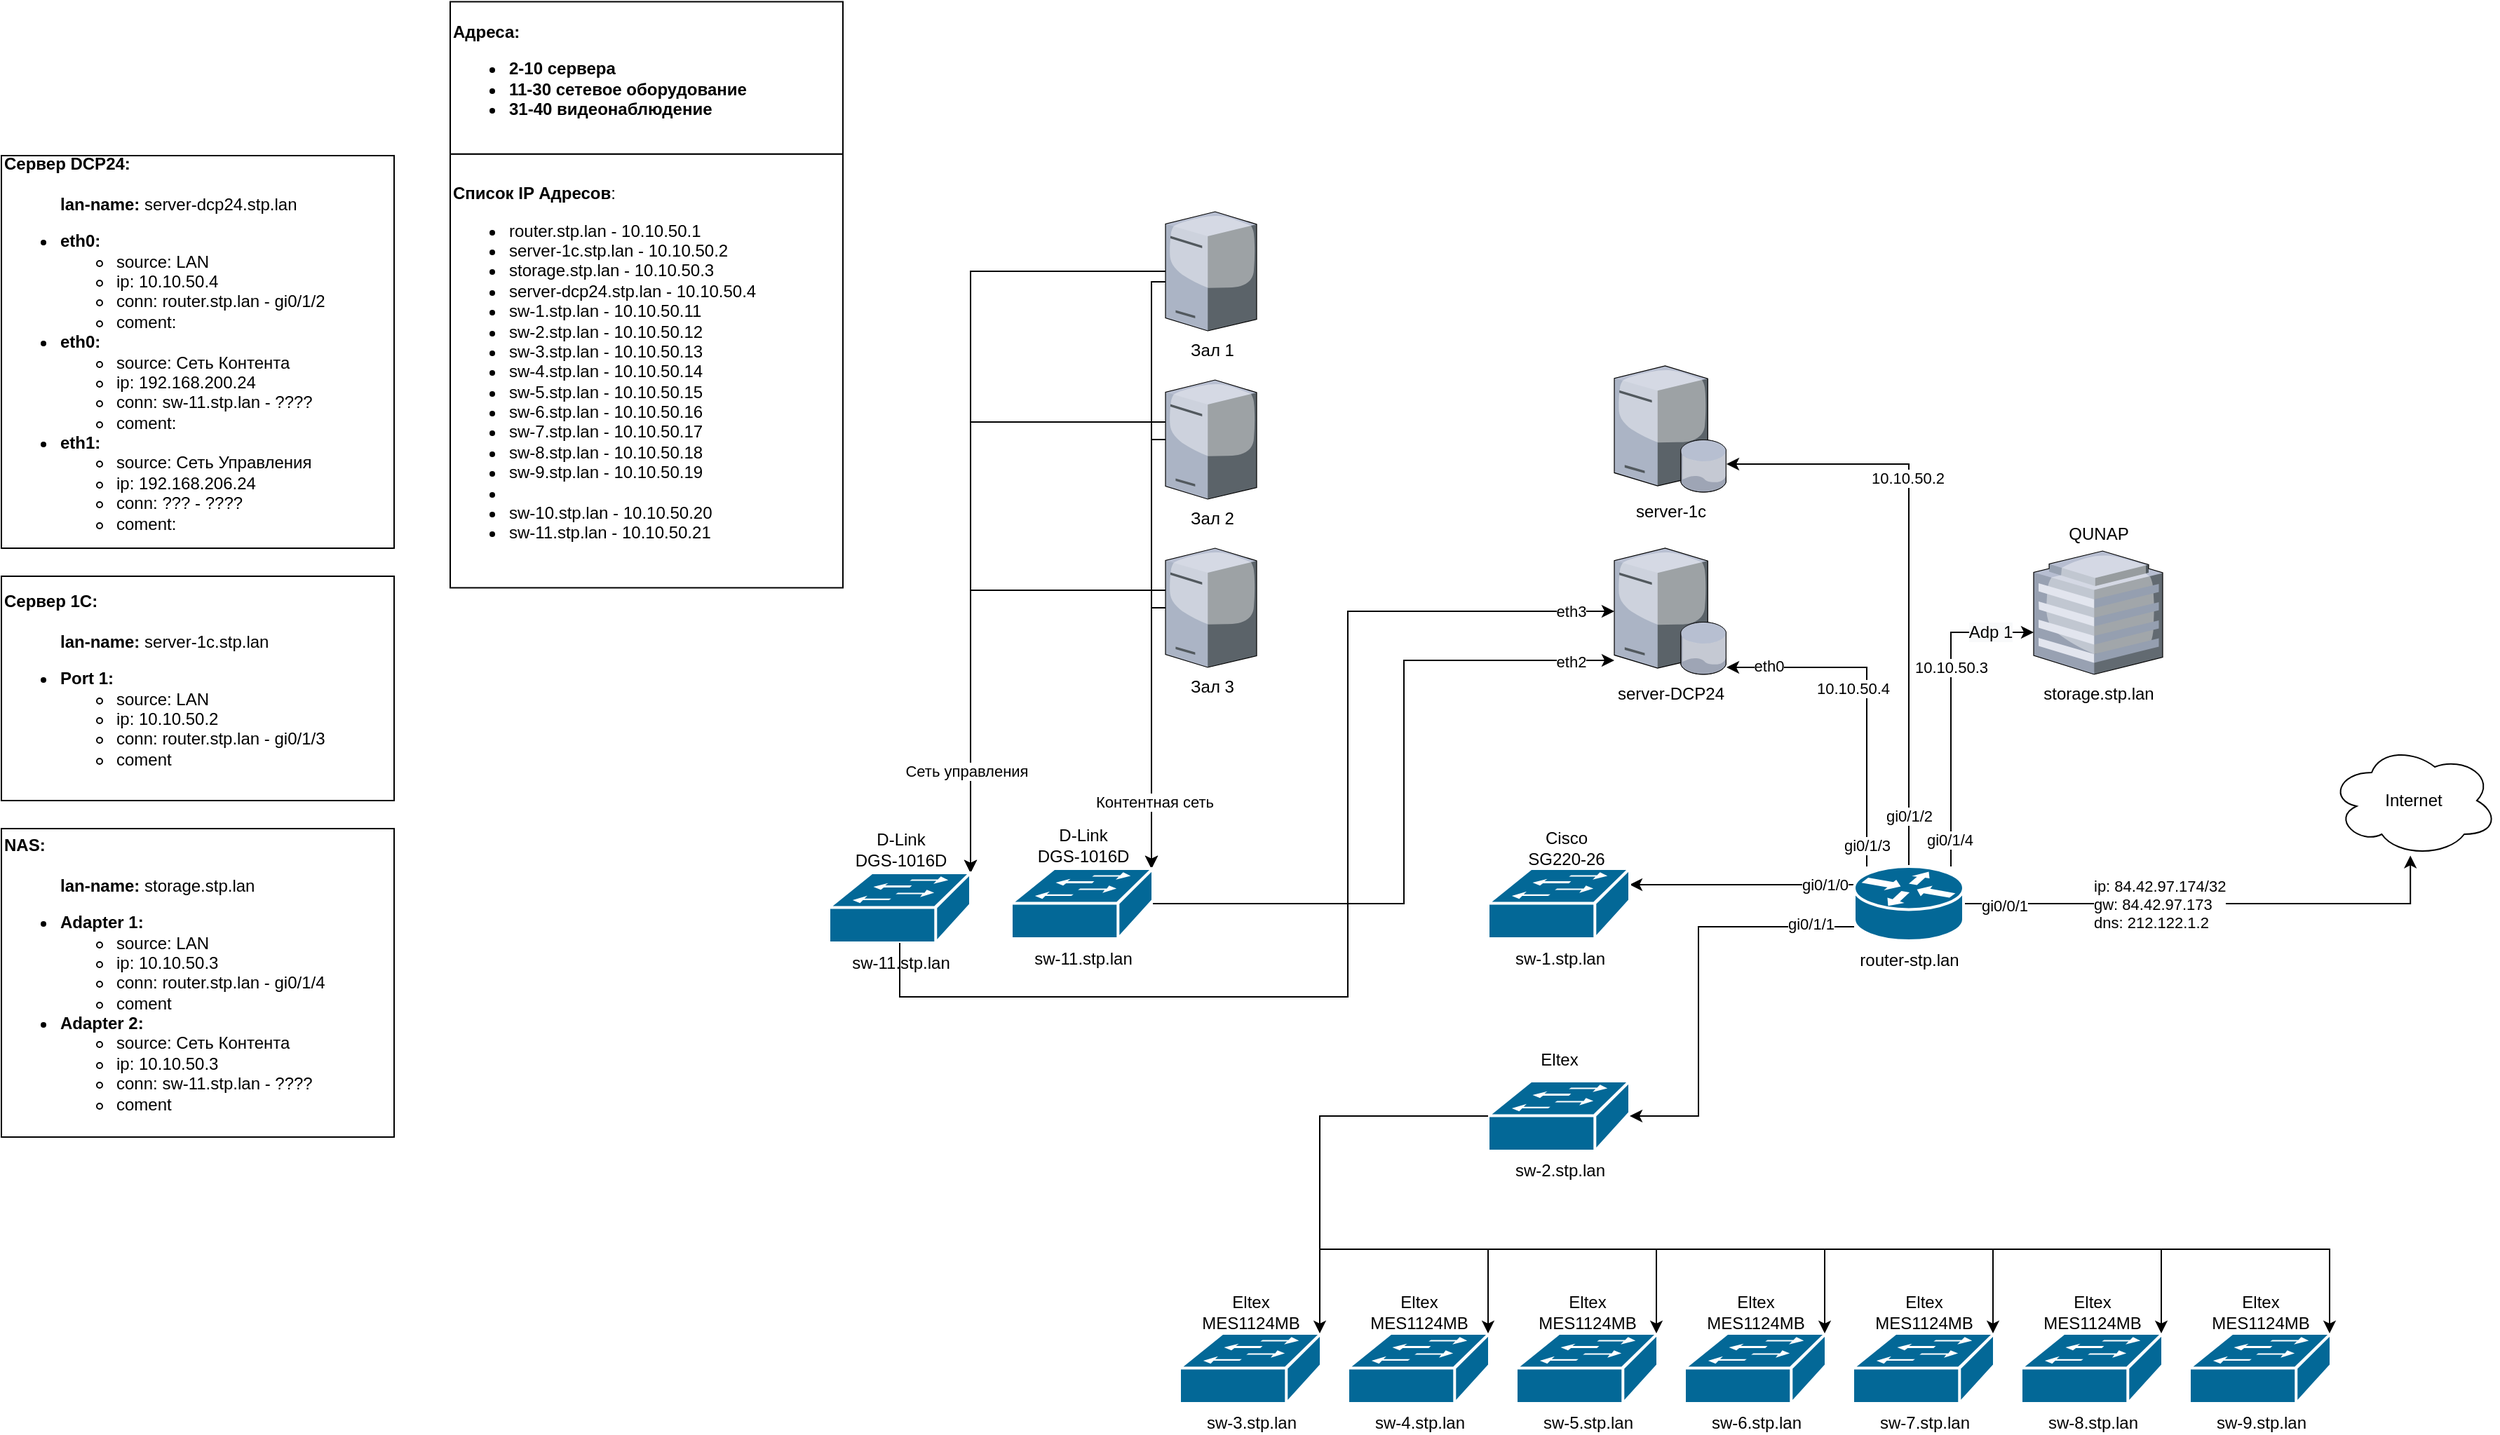 <mxfile version="15.5.6" type="github">
  <diagram id="jK6_b75PUJQNhEmS_nUD" name="Page-1">
    <mxGraphModel dx="2467" dy="1572" grid="0" gridSize="10" guides="1" tooltips="1" connect="1" arrows="1" fold="1" page="1" pageScale="1" pageWidth="827" pageHeight="1169" math="0" shadow="0">
      <root>
        <mxCell id="0" />
        <mxCell id="1" parent="0" />
        <mxCell id="kUa1aifaIumlGkmkmH_S-2" style="edgeStyle=orthogonalEdgeStyle;rounded=0;orthogonalLoop=1;jettySize=auto;html=1;entryX=0.48;entryY=0.99;entryDx=0;entryDy=0;entryPerimeter=0;" edge="1" parent="1" source="mRdu22Ob3dlRshEJ7SqW-1" target="kUa1aifaIumlGkmkmH_S-1">
          <mxGeometry relative="1" as="geometry" />
        </mxCell>
        <mxCell id="kUa1aifaIumlGkmkmH_S-3" value="gi0/0/1" style="edgeLabel;html=1;align=center;verticalAlign=middle;resizable=0;points=[];" vertex="1" connectable="0" parent="kUa1aifaIumlGkmkmH_S-2">
          <mxGeometry x="-0.836" y="-1" relative="1" as="geometry">
            <mxPoint as="offset" />
          </mxGeometry>
        </mxCell>
        <mxCell id="kUa1aifaIumlGkmkmH_S-12" value="ip: 84.42.97.174/32&lt;br&gt;gw: 84.42.97.173&lt;br&gt;dns: 212.122.1.2" style="edgeLabel;html=1;align=left;verticalAlign=middle;resizable=0;points=[];" vertex="1" connectable="0" parent="kUa1aifaIumlGkmkmH_S-2">
          <mxGeometry x="-0.355" relative="1" as="geometry">
            <mxPoint x="-23" as="offset" />
          </mxGeometry>
        </mxCell>
        <mxCell id="kUa1aifaIumlGkmkmH_S-6" style="edgeStyle=orthogonalEdgeStyle;rounded=0;orthogonalLoop=1;jettySize=auto;html=1;" edge="1" parent="1" source="mRdu22Ob3dlRshEJ7SqW-1" target="kUa1aifaIumlGkmkmH_S-4">
          <mxGeometry relative="1" as="geometry">
            <Array as="points">
              <mxPoint x="400" y="-20" />
            </Array>
          </mxGeometry>
        </mxCell>
        <mxCell id="kUa1aifaIumlGkmkmH_S-8" value="10.10.50.2" style="edgeLabel;html=1;align=center;verticalAlign=middle;resizable=0;points=[];" vertex="1" connectable="0" parent="kUa1aifaIumlGkmkmH_S-6">
          <mxGeometry x="0.67" y="2" relative="1" as="geometry">
            <mxPoint x="60" y="8" as="offset" />
          </mxGeometry>
        </mxCell>
        <mxCell id="kUa1aifaIumlGkmkmH_S-11" value="gi0/1/2" style="edgeLabel;html=1;align=center;verticalAlign=middle;resizable=0;points=[];" vertex="1" connectable="0" parent="kUa1aifaIumlGkmkmH_S-6">
          <mxGeometry x="-0.896" y="2" relative="1" as="geometry">
            <mxPoint x="2" y="-15" as="offset" />
          </mxGeometry>
        </mxCell>
        <mxCell id="kUa1aifaIumlGkmkmH_S-7" style="edgeStyle=orthogonalEdgeStyle;rounded=0;orthogonalLoop=1;jettySize=auto;html=1;" edge="1" parent="1" source="mRdu22Ob3dlRshEJ7SqW-1" target="kUa1aifaIumlGkmkmH_S-5">
          <mxGeometry relative="1" as="geometry">
            <Array as="points">
              <mxPoint x="370" y="125" />
            </Array>
          </mxGeometry>
        </mxCell>
        <mxCell id="kUa1aifaIumlGkmkmH_S-10" value="gi0/1/3" style="edgeLabel;html=1;align=center;verticalAlign=middle;resizable=0;points=[];" vertex="1" connectable="0" parent="kUa1aifaIumlGkmkmH_S-7">
          <mxGeometry x="-0.878" relative="1" as="geometry">
            <mxPoint as="offset" />
          </mxGeometry>
        </mxCell>
        <mxCell id="kUa1aifaIumlGkmkmH_S-14" value="eth0" style="edgeLabel;html=1;align=center;verticalAlign=middle;resizable=0;points=[];" vertex="1" connectable="0" parent="kUa1aifaIumlGkmkmH_S-7">
          <mxGeometry x="0.829" y="-1" relative="1" as="geometry">
            <mxPoint x="9" as="offset" />
          </mxGeometry>
        </mxCell>
        <mxCell id="kUa1aifaIumlGkmkmH_S-15" value="10.10.50.4" style="edgeLabel;html=1;align=center;verticalAlign=middle;resizable=0;points=[];" vertex="1" connectable="0" parent="kUa1aifaIumlGkmkmH_S-7">
          <mxGeometry x="-0.106" y="-3" relative="1" as="geometry">
            <mxPoint x="-13" y="-19" as="offset" />
          </mxGeometry>
        </mxCell>
        <mxCell id="kUa1aifaIumlGkmkmH_S-13" style="edgeStyle=orthogonalEdgeStyle;rounded=0;orthogonalLoop=1;jettySize=auto;html=1;" edge="1" parent="1" source="mRdu22Ob3dlRshEJ7SqW-1" target="mRdu22Ob3dlRshEJ7SqW-2">
          <mxGeometry relative="1" as="geometry">
            <Array as="points">
              <mxPoint x="280" y="280" />
              <mxPoint x="280" y="280" />
            </Array>
          </mxGeometry>
        </mxCell>
        <mxCell id="kUa1aifaIumlGkmkmH_S-42" value="gi0/1/0" style="edgeLabel;html=1;align=center;verticalAlign=middle;resizable=0;points=[];" vertex="1" connectable="0" parent="kUa1aifaIumlGkmkmH_S-13">
          <mxGeometry x="-0.801" y="-2" relative="1" as="geometry">
            <mxPoint x="-5" y="2" as="offset" />
          </mxGeometry>
        </mxCell>
        <mxCell id="kUa1aifaIumlGkmkmH_S-48" style="edgeStyle=orthogonalEdgeStyle;rounded=0;orthogonalLoop=1;jettySize=auto;html=1;" edge="1" parent="1" source="mRdu22Ob3dlRshEJ7SqW-1" target="kUa1aifaIumlGkmkmH_S-46">
          <mxGeometry relative="1" as="geometry">
            <Array as="points">
              <mxPoint x="250" y="310" />
            </Array>
          </mxGeometry>
        </mxCell>
        <mxCell id="kUa1aifaIumlGkmkmH_S-49" value="gi0/1/1" style="edgeLabel;html=1;align=center;verticalAlign=middle;resizable=0;points=[];" vertex="1" connectable="0" parent="kUa1aifaIumlGkmkmH_S-48">
          <mxGeometry x="-0.787" y="-2" relative="1" as="geometry">
            <mxPoint as="offset" />
          </mxGeometry>
        </mxCell>
        <mxCell id="kUa1aifaIumlGkmkmH_S-102" style="edgeStyle=orthogonalEdgeStyle;rounded=0;orthogonalLoop=1;jettySize=auto;html=1;" edge="1" parent="1" source="mRdu22Ob3dlRshEJ7SqW-1" target="kUa1aifaIumlGkmkmH_S-101">
          <mxGeometry relative="1" as="geometry">
            <Array as="points">
              <mxPoint x="430" y="100" />
            </Array>
          </mxGeometry>
        </mxCell>
        <mxCell id="kUa1aifaIumlGkmkmH_S-103" value="gi0/1/4" style="edgeLabel;html=1;align=center;verticalAlign=middle;resizable=0;points=[];" vertex="1" connectable="0" parent="kUa1aifaIumlGkmkmH_S-102">
          <mxGeometry x="-0.828" y="1" relative="1" as="geometry">
            <mxPoint as="offset" />
          </mxGeometry>
        </mxCell>
        <mxCell id="kUa1aifaIumlGkmkmH_S-104" value="10.10.50.3" style="edgeLabel;html=1;align=center;verticalAlign=middle;resizable=0;points=[];" vertex="1" connectable="0" parent="kUa1aifaIumlGkmkmH_S-102">
          <mxGeometry x="0.257" relative="1" as="geometry">
            <mxPoint as="offset" />
          </mxGeometry>
        </mxCell>
        <mxCell id="kUa1aifaIumlGkmkmH_S-108" value="&lt;span style=&quot;font-size: 12px ; text-align: left ; background-color: rgb(248 , 249 , 250)&quot;&gt;Adp 1&lt;/span&gt;" style="edgeLabel;html=1;align=center;verticalAlign=middle;resizable=0;points=[];" vertex="1" connectable="0" parent="kUa1aifaIumlGkmkmH_S-102">
          <mxGeometry x="0.631" relative="1" as="geometry">
            <mxPoint x="10" as="offset" />
          </mxGeometry>
        </mxCell>
        <mxCell id="mRdu22Ob3dlRshEJ7SqW-1" value="router-stp.lan" style="shape=mxgraph.cisco.routers.router;sketch=0;html=1;pointerEvents=1;dashed=0;fillColor=#036897;strokeColor=#ffffff;strokeWidth=2;verticalLabelPosition=bottom;verticalAlign=top;align=center;outlineConnect=0;" parent="1" vertex="1">
          <mxGeometry x="361" y="267" width="78" height="53" as="geometry" />
        </mxCell>
        <mxCell id="kUa1aifaIumlGkmkmH_S-28" style="edgeStyle=orthogonalEdgeStyle;rounded=0;orthogonalLoop=1;jettySize=auto;html=1;" edge="1" parent="1" source="mRdu22Ob3dlRshEJ7SqW-13" target="kUa1aifaIumlGkmkmH_S-5">
          <mxGeometry relative="1" as="geometry">
            <Array as="points">
              <mxPoint x="40" y="293" />
              <mxPoint x="40" y="120" />
            </Array>
          </mxGeometry>
        </mxCell>
        <mxCell id="kUa1aifaIumlGkmkmH_S-29" value="eth2" style="edgeLabel;html=1;align=center;verticalAlign=middle;resizable=0;points=[];" vertex="1" connectable="0" parent="kUa1aifaIumlGkmkmH_S-28">
          <mxGeometry x="0.875" y="-1" relative="1" as="geometry">
            <mxPoint as="offset" />
          </mxGeometry>
        </mxCell>
        <mxCell id="kUa1aifaIumlGkmkmH_S-1" value="Internet" style="ellipse;shape=cloud;whiteSpace=wrap;html=1;" vertex="1" parent="1">
          <mxGeometry x="700" y="180" width="120" height="80" as="geometry" />
        </mxCell>
        <mxCell id="kUa1aifaIumlGkmkmH_S-4" value="server-1c" style="verticalLabelPosition=bottom;sketch=0;aspect=fixed;html=1;verticalAlign=top;strokeColor=none;align=center;outlineConnect=0;shape=mxgraph.citrix.database_server;" vertex="1" parent="1">
          <mxGeometry x="190" y="-90" width="80" height="90" as="geometry" />
        </mxCell>
        <mxCell id="kUa1aifaIumlGkmkmH_S-5" value="server-DCP24" style="verticalLabelPosition=bottom;sketch=0;aspect=fixed;html=1;verticalAlign=top;strokeColor=none;align=center;outlineConnect=0;shape=mxgraph.citrix.database_server;" vertex="1" parent="1">
          <mxGeometry x="190" y="40" width="80" height="90" as="geometry" />
        </mxCell>
        <mxCell id="kUa1aifaIumlGkmkmH_S-25" style="edgeStyle=orthogonalEdgeStyle;rounded=0;orthogonalLoop=1;jettySize=auto;html=1;" edge="1" parent="1" source="kUa1aifaIumlGkmkmH_S-19" target="mRdu22Ob3dlRshEJ7SqW-13">
          <mxGeometry relative="1" as="geometry">
            <Array as="points">
              <mxPoint x="-140" y="-150" />
            </Array>
          </mxGeometry>
        </mxCell>
        <mxCell id="kUa1aifaIumlGkmkmH_S-89" style="edgeStyle=orthogonalEdgeStyle;rounded=0;orthogonalLoop=1;jettySize=auto;html=1;entryX=1;entryY=0;entryDx=0;entryDy=0;entryPerimeter=0;" edge="1" parent="1" source="kUa1aifaIumlGkmkmH_S-19" target="kUa1aifaIumlGkmkmH_S-86">
          <mxGeometry relative="1" as="geometry" />
        </mxCell>
        <mxCell id="kUa1aifaIumlGkmkmH_S-19" value="Зал 1" style="verticalLabelPosition=bottom;sketch=0;aspect=fixed;html=1;verticalAlign=top;strokeColor=none;align=center;outlineConnect=0;shape=mxgraph.citrix.tower_server;" vertex="1" parent="1">
          <mxGeometry x="-130" y="-200" width="65" height="85" as="geometry" />
        </mxCell>
        <mxCell id="kUa1aifaIumlGkmkmH_S-84" style="edgeStyle=orthogonalEdgeStyle;rounded=0;orthogonalLoop=1;jettySize=auto;html=1;" edge="1" parent="1" source="kUa1aifaIumlGkmkmH_S-20" target="mRdu22Ob3dlRshEJ7SqW-13">
          <mxGeometry relative="1" as="geometry">
            <Array as="points">
              <mxPoint x="-140" y="-37" />
            </Array>
          </mxGeometry>
        </mxCell>
        <mxCell id="kUa1aifaIumlGkmkmH_S-90" style="edgeStyle=orthogonalEdgeStyle;rounded=0;orthogonalLoop=1;jettySize=auto;html=1;entryX=1;entryY=0;entryDx=0;entryDy=0;entryPerimeter=0;" edge="1" parent="1" source="kUa1aifaIumlGkmkmH_S-20" target="kUa1aifaIumlGkmkmH_S-86">
          <mxGeometry relative="1" as="geometry">
            <Array as="points">
              <mxPoint x="-269" y="-50" />
            </Array>
          </mxGeometry>
        </mxCell>
        <mxCell id="kUa1aifaIumlGkmkmH_S-20" value="Зал 2" style="verticalLabelPosition=bottom;sketch=0;aspect=fixed;html=1;verticalAlign=top;strokeColor=none;align=center;outlineConnect=0;shape=mxgraph.citrix.tower_server;" vertex="1" parent="1">
          <mxGeometry x="-130" y="-80" width="65" height="85" as="geometry" />
        </mxCell>
        <mxCell id="kUa1aifaIumlGkmkmH_S-27" style="edgeStyle=orthogonalEdgeStyle;rounded=0;orthogonalLoop=1;jettySize=auto;html=1;" edge="1" parent="1" source="kUa1aifaIumlGkmkmH_S-21" target="mRdu22Ob3dlRshEJ7SqW-13">
          <mxGeometry relative="1" as="geometry">
            <Array as="points">
              <mxPoint x="-140" y="83" />
            </Array>
          </mxGeometry>
        </mxCell>
        <mxCell id="kUa1aifaIumlGkmkmH_S-88" value="Контентная сеть" style="edgeLabel;html=1;align=center;verticalAlign=middle;resizable=0;points=[];" vertex="1" connectable="0" parent="kUa1aifaIumlGkmkmH_S-27">
          <mxGeometry x="0.505" y="2" relative="1" as="geometry">
            <mxPoint y="1" as="offset" />
          </mxGeometry>
        </mxCell>
        <mxCell id="kUa1aifaIumlGkmkmH_S-91" style="edgeStyle=orthogonalEdgeStyle;rounded=0;orthogonalLoop=1;jettySize=auto;html=1;entryX=1;entryY=0;entryDx=0;entryDy=0;entryPerimeter=0;" edge="1" parent="1" source="kUa1aifaIumlGkmkmH_S-21" target="kUa1aifaIumlGkmkmH_S-86">
          <mxGeometry relative="1" as="geometry">
            <Array as="points">
              <mxPoint x="-269" y="70" />
            </Array>
          </mxGeometry>
        </mxCell>
        <mxCell id="kUa1aifaIumlGkmkmH_S-93" value="Сеть управления" style="edgeLabel;html=1;align=center;verticalAlign=middle;resizable=0;points=[];" vertex="1" connectable="0" parent="kUa1aifaIumlGkmkmH_S-91">
          <mxGeometry x="0.564" y="-3" relative="1" as="geometry">
            <mxPoint y="1" as="offset" />
          </mxGeometry>
        </mxCell>
        <mxCell id="kUa1aifaIumlGkmkmH_S-21" value="Зал 3" style="verticalLabelPosition=bottom;sketch=0;aspect=fixed;html=1;verticalAlign=top;strokeColor=none;align=center;outlineConnect=0;shape=mxgraph.citrix.tower_server;" vertex="1" parent="1">
          <mxGeometry x="-130" y="40" width="65" height="85" as="geometry" />
        </mxCell>
        <mxCell id="kUa1aifaIumlGkmkmH_S-43" value="" style="group" vertex="1" connectable="0" parent="1">
          <mxGeometry x="100" y="238.5" width="101" height="80" as="geometry" />
        </mxCell>
        <mxCell id="mRdu22Ob3dlRshEJ7SqW-2" value="sw-1.stp.lan" style="shape=mxgraph.cisco.switches.workgroup_switch;sketch=0;html=1;pointerEvents=1;dashed=0;fillColor=#036897;strokeColor=#ffffff;strokeWidth=2;verticalLabelPosition=bottom;verticalAlign=top;align=center;outlineConnect=0;" parent="kUa1aifaIumlGkmkmH_S-43" vertex="1">
          <mxGeometry y="30" width="101" height="50" as="geometry" />
        </mxCell>
        <mxCell id="kUa1aifaIumlGkmkmH_S-39" value="Cisco&lt;br&gt;SG220-26" style="text;html=1;strokeColor=none;fillColor=none;align=center;verticalAlign=middle;whiteSpace=wrap;rounded=0;" vertex="1" parent="kUa1aifaIumlGkmkmH_S-43">
          <mxGeometry x="20.5" width="69.5" height="30" as="geometry" />
        </mxCell>
        <mxCell id="kUa1aifaIumlGkmkmH_S-45" value="" style="group" vertex="1" connectable="0" parent="1">
          <mxGeometry x="100" y="390" width="101" height="80" as="geometry" />
        </mxCell>
        <mxCell id="kUa1aifaIumlGkmkmH_S-46" value="sw-2.stp.lan" style="shape=mxgraph.cisco.switches.workgroup_switch;sketch=0;html=1;pointerEvents=1;dashed=0;fillColor=#036897;strokeColor=#ffffff;strokeWidth=2;verticalLabelPosition=bottom;verticalAlign=top;align=center;outlineConnect=0;" vertex="1" parent="kUa1aifaIumlGkmkmH_S-45">
          <mxGeometry y="30" width="101" height="50" as="geometry" />
        </mxCell>
        <mxCell id="kUa1aifaIumlGkmkmH_S-47" value="Eltex" style="text;html=1;strokeColor=none;fillColor=none;align=center;verticalAlign=middle;whiteSpace=wrap;rounded=0;" vertex="1" parent="kUa1aifaIumlGkmkmH_S-45">
          <mxGeometry x="20.5" width="59.5" height="30" as="geometry" />
        </mxCell>
        <mxCell id="kUa1aifaIumlGkmkmH_S-50" value="" style="group" vertex="1" connectable="0" parent="1">
          <mxGeometry x="-120" y="570" width="101" height="80" as="geometry" />
        </mxCell>
        <mxCell id="kUa1aifaIumlGkmkmH_S-51" value="sw-3.stp.lan" style="shape=mxgraph.cisco.switches.workgroup_switch;sketch=0;html=1;pointerEvents=1;dashed=0;fillColor=#036897;strokeColor=#ffffff;strokeWidth=2;verticalLabelPosition=bottom;verticalAlign=top;align=center;outlineConnect=0;" vertex="1" parent="kUa1aifaIumlGkmkmH_S-50">
          <mxGeometry y="30" width="101" height="50" as="geometry" />
        </mxCell>
        <mxCell id="kUa1aifaIumlGkmkmH_S-52" value="Eltex&lt;br&gt;MES1124MB" style="text;html=1;strokeColor=none;fillColor=none;align=center;verticalAlign=middle;whiteSpace=wrap;rounded=0;" vertex="1" parent="kUa1aifaIumlGkmkmH_S-50">
          <mxGeometry x="20.5" width="60" height="30" as="geometry" />
        </mxCell>
        <mxCell id="kUa1aifaIumlGkmkmH_S-53" style="edgeStyle=orthogonalEdgeStyle;rounded=0;orthogonalLoop=1;jettySize=auto;html=1;" edge="1" parent="1" source="kUa1aifaIumlGkmkmH_S-46" target="kUa1aifaIumlGkmkmH_S-51">
          <mxGeometry relative="1" as="geometry">
            <Array as="points">
              <mxPoint x="-20" y="445" />
            </Array>
          </mxGeometry>
        </mxCell>
        <mxCell id="kUa1aifaIumlGkmkmH_S-54" value="" style="group" vertex="1" connectable="0" parent="1">
          <mxGeometry y="570" width="101" height="80" as="geometry" />
        </mxCell>
        <mxCell id="kUa1aifaIumlGkmkmH_S-55" value="sw-4.stp.lan" style="shape=mxgraph.cisco.switches.workgroup_switch;sketch=0;html=1;pointerEvents=1;dashed=0;fillColor=#036897;strokeColor=#ffffff;strokeWidth=2;verticalLabelPosition=bottom;verticalAlign=top;align=center;outlineConnect=0;" vertex="1" parent="kUa1aifaIumlGkmkmH_S-54">
          <mxGeometry y="30" width="101" height="50" as="geometry" />
        </mxCell>
        <mxCell id="kUa1aifaIumlGkmkmH_S-56" value="Eltex&lt;br&gt;MES1124MB" style="text;html=1;strokeColor=none;fillColor=none;align=center;verticalAlign=middle;whiteSpace=wrap;rounded=0;" vertex="1" parent="kUa1aifaIumlGkmkmH_S-54">
          <mxGeometry x="20.5" width="60" height="30" as="geometry" />
        </mxCell>
        <mxCell id="kUa1aifaIumlGkmkmH_S-57" style="edgeStyle=orthogonalEdgeStyle;rounded=0;orthogonalLoop=1;jettySize=auto;html=1;" edge="1" parent="1" source="kUa1aifaIumlGkmkmH_S-46" target="kUa1aifaIumlGkmkmH_S-55">
          <mxGeometry relative="1" as="geometry">
            <Array as="points">
              <mxPoint x="-20" y="445" />
              <mxPoint x="-20" y="540" />
              <mxPoint x="100" y="540" />
            </Array>
          </mxGeometry>
        </mxCell>
        <mxCell id="kUa1aifaIumlGkmkmH_S-58" value="" style="group" vertex="1" connectable="0" parent="1">
          <mxGeometry x="120" y="570" width="101" height="80" as="geometry" />
        </mxCell>
        <mxCell id="kUa1aifaIumlGkmkmH_S-59" value="sw-5.stp.lan" style="shape=mxgraph.cisco.switches.workgroup_switch;sketch=0;html=1;pointerEvents=1;dashed=0;fillColor=#036897;strokeColor=#ffffff;strokeWidth=2;verticalLabelPosition=bottom;verticalAlign=top;align=center;outlineConnect=0;" vertex="1" parent="kUa1aifaIumlGkmkmH_S-58">
          <mxGeometry y="30" width="101" height="50" as="geometry" />
        </mxCell>
        <mxCell id="kUa1aifaIumlGkmkmH_S-60" value="Eltex&lt;br&gt;MES1124MB" style="text;html=1;strokeColor=none;fillColor=none;align=center;verticalAlign=middle;whiteSpace=wrap;rounded=0;" vertex="1" parent="kUa1aifaIumlGkmkmH_S-58">
          <mxGeometry x="20.5" width="60" height="30" as="geometry" />
        </mxCell>
        <mxCell id="kUa1aifaIumlGkmkmH_S-61" value="" style="group" vertex="1" connectable="0" parent="1">
          <mxGeometry x="240" y="570" width="101" height="80" as="geometry" />
        </mxCell>
        <mxCell id="kUa1aifaIumlGkmkmH_S-62" value="sw-6.stp.lan" style="shape=mxgraph.cisco.switches.workgroup_switch;sketch=0;html=1;pointerEvents=1;dashed=0;fillColor=#036897;strokeColor=#ffffff;strokeWidth=2;verticalLabelPosition=bottom;verticalAlign=top;align=center;outlineConnect=0;" vertex="1" parent="kUa1aifaIumlGkmkmH_S-61">
          <mxGeometry y="30" width="101" height="50" as="geometry" />
        </mxCell>
        <mxCell id="kUa1aifaIumlGkmkmH_S-63" value="Eltex&lt;br&gt;MES1124MB" style="text;html=1;strokeColor=none;fillColor=none;align=center;verticalAlign=middle;whiteSpace=wrap;rounded=0;" vertex="1" parent="kUa1aifaIumlGkmkmH_S-61">
          <mxGeometry x="20.5" width="60" height="30" as="geometry" />
        </mxCell>
        <mxCell id="kUa1aifaIumlGkmkmH_S-64" value="" style="group" vertex="1" connectable="0" parent="1">
          <mxGeometry x="360" y="570" width="101" height="80" as="geometry" />
        </mxCell>
        <mxCell id="kUa1aifaIumlGkmkmH_S-65" value="sw-7.stp.lan" style="shape=mxgraph.cisco.switches.workgroup_switch;sketch=0;html=1;pointerEvents=1;dashed=0;fillColor=#036897;strokeColor=#ffffff;strokeWidth=2;verticalLabelPosition=bottom;verticalAlign=top;align=center;outlineConnect=0;" vertex="1" parent="kUa1aifaIumlGkmkmH_S-64">
          <mxGeometry y="30" width="101" height="50" as="geometry" />
        </mxCell>
        <mxCell id="kUa1aifaIumlGkmkmH_S-66" value="Eltex&lt;br&gt;MES1124MB" style="text;html=1;strokeColor=none;fillColor=none;align=center;verticalAlign=middle;whiteSpace=wrap;rounded=0;" vertex="1" parent="kUa1aifaIumlGkmkmH_S-64">
          <mxGeometry x="20.5" width="60" height="30" as="geometry" />
        </mxCell>
        <mxCell id="kUa1aifaIumlGkmkmH_S-67" value="" style="group" vertex="1" connectable="0" parent="1">
          <mxGeometry x="480" y="570" width="101" height="80" as="geometry" />
        </mxCell>
        <mxCell id="kUa1aifaIumlGkmkmH_S-68" value="sw-8.stp.lan" style="shape=mxgraph.cisco.switches.workgroup_switch;sketch=0;html=1;pointerEvents=1;dashed=0;fillColor=#036897;strokeColor=#ffffff;strokeWidth=2;verticalLabelPosition=bottom;verticalAlign=top;align=center;outlineConnect=0;" vertex="1" parent="kUa1aifaIumlGkmkmH_S-67">
          <mxGeometry y="30" width="101" height="50" as="geometry" />
        </mxCell>
        <mxCell id="kUa1aifaIumlGkmkmH_S-69" value="Eltex&lt;br&gt;MES1124MB" style="text;html=1;strokeColor=none;fillColor=none;align=center;verticalAlign=middle;whiteSpace=wrap;rounded=0;" vertex="1" parent="kUa1aifaIumlGkmkmH_S-67">
          <mxGeometry x="20.5" width="60" height="30" as="geometry" />
        </mxCell>
        <mxCell id="kUa1aifaIumlGkmkmH_S-70" value="" style="group" vertex="1" connectable="0" parent="1">
          <mxGeometry x="600" y="570" width="101" height="80" as="geometry" />
        </mxCell>
        <mxCell id="kUa1aifaIumlGkmkmH_S-71" value="sw-9.stp.lan" style="shape=mxgraph.cisco.switches.workgroup_switch;sketch=0;html=1;pointerEvents=1;dashed=0;fillColor=#036897;strokeColor=#ffffff;strokeWidth=2;verticalLabelPosition=bottom;verticalAlign=top;align=center;outlineConnect=0;" vertex="1" parent="kUa1aifaIumlGkmkmH_S-70">
          <mxGeometry y="30" width="101" height="50" as="geometry" />
        </mxCell>
        <mxCell id="kUa1aifaIumlGkmkmH_S-72" value="Eltex&lt;br&gt;MES1124MB" style="text;html=1;strokeColor=none;fillColor=none;align=center;verticalAlign=middle;whiteSpace=wrap;rounded=0;" vertex="1" parent="kUa1aifaIumlGkmkmH_S-70">
          <mxGeometry x="20.5" width="60" height="30" as="geometry" />
        </mxCell>
        <mxCell id="kUa1aifaIumlGkmkmH_S-75" style="edgeStyle=orthogonalEdgeStyle;rounded=0;orthogonalLoop=1;jettySize=auto;html=1;" edge="1" parent="1" source="kUa1aifaIumlGkmkmH_S-46" target="kUa1aifaIumlGkmkmH_S-59">
          <mxGeometry relative="1" as="geometry">
            <Array as="points">
              <mxPoint x="-20" y="445" />
              <mxPoint x="-20" y="540" />
              <mxPoint x="220" y="540" />
            </Array>
          </mxGeometry>
        </mxCell>
        <mxCell id="kUa1aifaIumlGkmkmH_S-76" style="edgeStyle=orthogonalEdgeStyle;rounded=0;orthogonalLoop=1;jettySize=auto;html=1;" edge="1" parent="1" source="kUa1aifaIumlGkmkmH_S-46" target="kUa1aifaIumlGkmkmH_S-62">
          <mxGeometry relative="1" as="geometry">
            <Array as="points">
              <mxPoint x="-20" y="445" />
              <mxPoint x="-20" y="540" />
              <mxPoint x="340" y="540" />
            </Array>
          </mxGeometry>
        </mxCell>
        <mxCell id="kUa1aifaIumlGkmkmH_S-77" style="edgeStyle=orthogonalEdgeStyle;rounded=0;orthogonalLoop=1;jettySize=auto;html=1;" edge="1" parent="1" source="kUa1aifaIumlGkmkmH_S-46" target="kUa1aifaIumlGkmkmH_S-65">
          <mxGeometry relative="1" as="geometry">
            <Array as="points">
              <mxPoint x="-20" y="445" />
              <mxPoint x="-20" y="540" />
              <mxPoint x="460" y="540" />
            </Array>
          </mxGeometry>
        </mxCell>
        <mxCell id="kUa1aifaIumlGkmkmH_S-78" style="edgeStyle=orthogonalEdgeStyle;rounded=0;orthogonalLoop=1;jettySize=auto;html=1;" edge="1" parent="1" source="kUa1aifaIumlGkmkmH_S-46" target="kUa1aifaIumlGkmkmH_S-68">
          <mxGeometry relative="1" as="geometry">
            <Array as="points">
              <mxPoint x="-20" y="445" />
              <mxPoint x="-20" y="540" />
              <mxPoint x="580" y="540" />
            </Array>
          </mxGeometry>
        </mxCell>
        <mxCell id="kUa1aifaIumlGkmkmH_S-81" style="edgeStyle=orthogonalEdgeStyle;rounded=0;orthogonalLoop=1;jettySize=auto;html=1;" edge="1" parent="1" source="kUa1aifaIumlGkmkmH_S-46" target="kUa1aifaIumlGkmkmH_S-71">
          <mxGeometry relative="1" as="geometry">
            <Array as="points">
              <mxPoint x="-20" y="445" />
              <mxPoint x="-20" y="540" />
              <mxPoint x="700" y="540" />
            </Array>
          </mxGeometry>
        </mxCell>
        <mxCell id="kUa1aifaIumlGkmkmH_S-83" value="" style="group" vertex="1" connectable="0" parent="1">
          <mxGeometry x="-240" y="237" width="101" height="81.5" as="geometry" />
        </mxCell>
        <mxCell id="mRdu22Ob3dlRshEJ7SqW-13" value="sw-11.stp.lan" style="shape=mxgraph.cisco.switches.workgroup_switch;sketch=0;html=1;pointerEvents=1;dashed=0;fillColor=#036897;strokeColor=#ffffff;strokeWidth=2;verticalLabelPosition=bottom;verticalAlign=top;align=center;outlineConnect=0;" parent="kUa1aifaIumlGkmkmH_S-83" vertex="1">
          <mxGeometry y="31.5" width="101" height="50" as="geometry" />
        </mxCell>
        <mxCell id="kUa1aifaIumlGkmkmH_S-82" value="D-Link&lt;br&gt;DGS-1016D" style="text;html=1;align=center;verticalAlign=middle;resizable=0;points=[];autosize=1;strokeColor=none;fillColor=none;" vertex="1" parent="kUa1aifaIumlGkmkmH_S-83">
          <mxGeometry x="10.5" width="80" height="30" as="geometry" />
        </mxCell>
        <mxCell id="kUa1aifaIumlGkmkmH_S-85" value="" style="group" vertex="1" connectable="0" parent="1">
          <mxGeometry x="-370" y="240" width="101" height="81.5" as="geometry" />
        </mxCell>
        <mxCell id="kUa1aifaIumlGkmkmH_S-86" value="sw-11.stp.lan" style="shape=mxgraph.cisco.switches.workgroup_switch;sketch=0;html=1;pointerEvents=1;dashed=0;fillColor=#036897;strokeColor=#ffffff;strokeWidth=2;verticalLabelPosition=bottom;verticalAlign=top;align=center;outlineConnect=0;" vertex="1" parent="kUa1aifaIumlGkmkmH_S-85">
          <mxGeometry y="31.5" width="101" height="50" as="geometry" />
        </mxCell>
        <mxCell id="kUa1aifaIumlGkmkmH_S-87" value="D-Link&lt;br&gt;DGS-1016D" style="text;html=1;align=center;verticalAlign=middle;resizable=0;points=[];autosize=1;strokeColor=none;fillColor=none;" vertex="1" parent="kUa1aifaIumlGkmkmH_S-85">
          <mxGeometry x="10.5" width="80" height="30" as="geometry" />
        </mxCell>
        <mxCell id="kUa1aifaIumlGkmkmH_S-92" style="edgeStyle=orthogonalEdgeStyle;rounded=0;orthogonalLoop=1;jettySize=auto;html=1;" edge="1" parent="1" source="kUa1aifaIumlGkmkmH_S-86" target="kUa1aifaIumlGkmkmH_S-5">
          <mxGeometry relative="1" as="geometry">
            <Array as="points">
              <mxPoint x="-319" y="360" />
              <mxPoint y="360" />
              <mxPoint y="85" />
            </Array>
          </mxGeometry>
        </mxCell>
        <mxCell id="kUa1aifaIumlGkmkmH_S-94" value="eth3" style="edgeLabel;html=1;align=center;verticalAlign=middle;resizable=0;points=[];" vertex="1" connectable="0" parent="kUa1aifaIumlGkmkmH_S-92">
          <mxGeometry x="0.915" y="-1" relative="1" as="geometry">
            <mxPoint x="4" y="-1" as="offset" />
          </mxGeometry>
        </mxCell>
        <mxCell id="kUa1aifaIumlGkmkmH_S-95" value="&lt;div&gt;&lt;b&gt;Сервер DCP24:&lt;/b&gt;&lt;/div&gt;&lt;div&gt;&lt;b&gt;&lt;br&gt;&lt;/b&gt;&lt;/div&gt;&lt;blockquote style=&quot;margin: 0 0 0 40px ; border: none ; padding: 0px&quot;&gt;&lt;div&gt;&lt;b&gt;lan-name: &lt;/b&gt;server-dcp24.stp.lan&lt;/div&gt;&lt;/blockquote&gt;&lt;div&gt;&lt;ul&gt;&lt;li style=&quot;font-weight: bold&quot;&gt;&lt;b&gt;eth0:&lt;/b&gt;&lt;/li&gt;&lt;ul&gt;&lt;li&gt;source: LAN&lt;/li&gt;&lt;li&gt;ip: 10.10.50.4&lt;/li&gt;&lt;li&gt;conn: router.stp.lan - gi0/1/2&lt;/li&gt;&lt;li&gt;coment:&lt;/li&gt;&lt;/ul&gt;&lt;li style=&quot;font-weight: bold&quot;&gt;&lt;b&gt;eth0:&lt;/b&gt;&lt;/li&gt;&lt;ul&gt;&lt;li&gt;source: Сеть Контента&lt;/li&gt;&lt;li&gt;ip: 192.168.200.24&lt;/li&gt;&lt;li&gt;conn: sw-11.stp.lan - ????&lt;/li&gt;&lt;li&gt;coment:&lt;/li&gt;&lt;/ul&gt;&lt;li style=&quot;font-weight: bold&quot;&gt;&lt;b&gt;eth1:&lt;/b&gt;&lt;/li&gt;&lt;ul&gt;&lt;li&gt;source: Сеть Управления&lt;/li&gt;&lt;li&gt;ip: 192.168.206.24&lt;/li&gt;&lt;li&gt;conn: ??? - ????&lt;/li&gt;&lt;li&gt;coment:&lt;/li&gt;&lt;/ul&gt;&lt;/ul&gt;&lt;/div&gt;&lt;span style=&quot;font-weight: bold&quot;&gt;	&lt;/span&gt;&lt;span style=&quot;font-weight: bold&quot;&gt;	&lt;/span&gt;" style="rounded=0;whiteSpace=wrap;html=1;align=left;" vertex="1" parent="1">
          <mxGeometry x="-960" y="-240" width="280" height="280" as="geometry" />
        </mxCell>
        <mxCell id="kUa1aifaIumlGkmkmH_S-97" value="&lt;div&gt;&lt;b&gt;Сервер 1C:&lt;/b&gt;&lt;/div&gt;&lt;div&gt;&lt;b&gt;&lt;br&gt;&lt;/b&gt;&lt;/div&gt;&lt;blockquote style=&quot;margin: 0 0 0 40px ; border: none ; padding: 0px&quot;&gt;&lt;div&gt;&lt;b&gt;lan-name: &lt;/b&gt;server-1c.stp.lan&lt;/div&gt;&lt;/blockquote&gt;&lt;div&gt;&lt;ul&gt;&lt;li&gt;&lt;b&gt;Port 1:&lt;/b&gt;&lt;/li&gt;&lt;ul&gt;&lt;li&gt;source: LAN&lt;/li&gt;&lt;li&gt;ip: 10.10.50.2&lt;/li&gt;&lt;li&gt;conn: router.stp.lan - gi0/1/3&lt;/li&gt;&lt;li&gt;coment&lt;/li&gt;&lt;/ul&gt;&lt;/ul&gt;&lt;/div&gt;&lt;span style=&quot;font-weight: bold&quot;&gt;	&lt;/span&gt;&lt;span style=&quot;font-weight: bold&quot;&gt;	&lt;/span&gt;" style="rounded=0;whiteSpace=wrap;html=1;align=left;" vertex="1" parent="1">
          <mxGeometry x="-960" y="60" width="280" height="160" as="geometry" />
        </mxCell>
        <mxCell id="kUa1aifaIumlGkmkmH_S-98" value="" style="group" vertex="1" connectable="0" parent="1">
          <mxGeometry x="-640" y="-349.77" width="280" height="417.998" as="geometry" />
        </mxCell>
        <mxCell id="kUa1aifaIumlGkmkmH_S-32" value="&lt;b&gt;Список IP Адресов&lt;/b&gt;:&lt;br&gt;&lt;ul&gt;&lt;li&gt;router.stp.lan - 10.10.50.1&lt;/li&gt;&lt;li&gt;server-1c.stp.lan - 10.10.50.2&lt;/li&gt;&lt;li&gt;storage.stp.lan - 10.10.50.3&lt;/li&gt;&lt;li&gt;server-dcp24.stp.lan - 10.10.50.4&lt;/li&gt;&lt;li&gt;sw-1.stp.lan - 10.10.50.11&lt;/li&gt;&lt;li&gt;sw-2.stp.lan - 10.10.50.12&lt;/li&gt;&lt;li&gt;sw-3.stp.lan - 10.10.50.13&lt;/li&gt;&lt;li&gt;sw-4.stp.lan - 10.10.50.14&lt;/li&gt;&lt;li&gt;sw-5.stp.lan - 10.10.50.15&lt;/li&gt;&lt;li&gt;sw-6.stp.lan - 10.10.50.16&lt;/li&gt;&lt;li&gt;sw-7.stp.lan - 10.10.50.17&lt;/li&gt;&lt;li&gt;sw-8.stp.lan - 10.10.50.18&lt;/li&gt;&lt;li&gt;sw-9.stp.lan - 10.10.50.19&lt;/li&gt;&lt;li&gt;&lt;br&gt;&lt;/li&gt;&lt;li&gt;sw-10.stp.lan - 10.10.50.20&lt;/li&gt;&lt;li&gt;sw-11.stp.lan - 10.10.50.21&lt;/li&gt;&lt;/ul&gt;" style="rounded=0;whiteSpace=wrap;html=1;align=left;" vertex="1" parent="kUa1aifaIumlGkmkmH_S-98">
          <mxGeometry y="108.59" width="280" height="309.408" as="geometry" />
        </mxCell>
        <mxCell id="kUa1aifaIumlGkmkmH_S-37" value="&lt;b&gt;Адреса:&lt;br&gt;&lt;/b&gt;&lt;b&gt;&lt;ul&gt;&lt;li&gt;&lt;span style=&quot;font-weight: bold&quot;&gt;2-10 сервера&lt;/span&gt;&lt;/li&gt;&lt;li&gt;&lt;span&gt;11-30 сетевое оборудование&lt;/span&gt;&lt;/li&gt;&lt;li&gt;&lt;span&gt;31-40 видеонаблюдение&lt;/span&gt;&lt;/li&gt;&lt;/ul&gt;&lt;/b&gt;" style="rounded=0;whiteSpace=wrap;html=1;align=left;" vertex="1" parent="kUa1aifaIumlGkmkmH_S-98">
          <mxGeometry width="280" height="108.59" as="geometry" />
        </mxCell>
        <mxCell id="kUa1aifaIumlGkmkmH_S-99" value="&lt;div&gt;&lt;b&gt;NAS:&lt;/b&gt;&lt;/div&gt;&lt;div&gt;&lt;b&gt;&lt;br&gt;&lt;/b&gt;&lt;/div&gt;&lt;blockquote style=&quot;margin: 0 0 0 40px ; border: none ; padding: 0px&quot;&gt;&lt;div&gt;&lt;b&gt;lan-name: &lt;/b&gt;storage.stp.lan&lt;/div&gt;&lt;/blockquote&gt;&lt;div&gt;&lt;ul&gt;&lt;li&gt;&lt;b&gt;Adapter 1:&lt;/b&gt;&lt;/li&gt;&lt;ul&gt;&lt;li&gt;source: LAN&lt;/li&gt;&lt;li&gt;ip: 10.10.50.3&lt;/li&gt;&lt;li&gt;conn: router.stp.lan - gi0/1/4&lt;/li&gt;&lt;li&gt;coment&lt;/li&gt;&lt;/ul&gt;&lt;li&gt;&lt;b&gt;Adapter 2:&lt;/b&gt;&lt;/li&gt;&lt;ul&gt;&lt;li&gt;source: Сеть Контента&lt;/li&gt;&lt;li&gt;ip: 10.10.50.3&lt;/li&gt;&lt;li&gt;conn: sw-11.stp.lan - ????&lt;/li&gt;&lt;li&gt;coment&lt;/li&gt;&lt;/ul&gt;&lt;/ul&gt;&lt;/div&gt;&lt;span style=&quot;font-weight: bold&quot;&gt;	&lt;/span&gt;&lt;span style=&quot;font-weight: bold&quot;&gt;	&lt;/span&gt;" style="rounded=0;whiteSpace=wrap;html=1;align=left;" vertex="1" parent="1">
          <mxGeometry x="-960" y="240" width="280" height="220" as="geometry" />
        </mxCell>
        <mxCell id="kUa1aifaIumlGkmkmH_S-107" value="" style="group" vertex="1" connectable="0" parent="1">
          <mxGeometry x="489" y="20" width="92" height="110" as="geometry" />
        </mxCell>
        <mxCell id="kUa1aifaIumlGkmkmH_S-101" value="storage.stp.lan" style="verticalLabelPosition=bottom;sketch=0;aspect=fixed;html=1;verticalAlign=top;strokeColor=none;align=center;outlineConnect=0;shape=mxgraph.citrix.hq_enterprise;rounded=0;" vertex="1" parent="kUa1aifaIumlGkmkmH_S-107">
          <mxGeometry y="22" width="92" height="88" as="geometry" />
        </mxCell>
        <mxCell id="kUa1aifaIumlGkmkmH_S-105" value="QUNAP" style="text;html=1;align=center;verticalAlign=middle;resizable=0;points=[];autosize=1;strokeColor=none;fillColor=none;" vertex="1" parent="kUa1aifaIumlGkmkmH_S-107">
          <mxGeometry x="16" width="60" height="20" as="geometry" />
        </mxCell>
      </root>
    </mxGraphModel>
  </diagram>
</mxfile>
